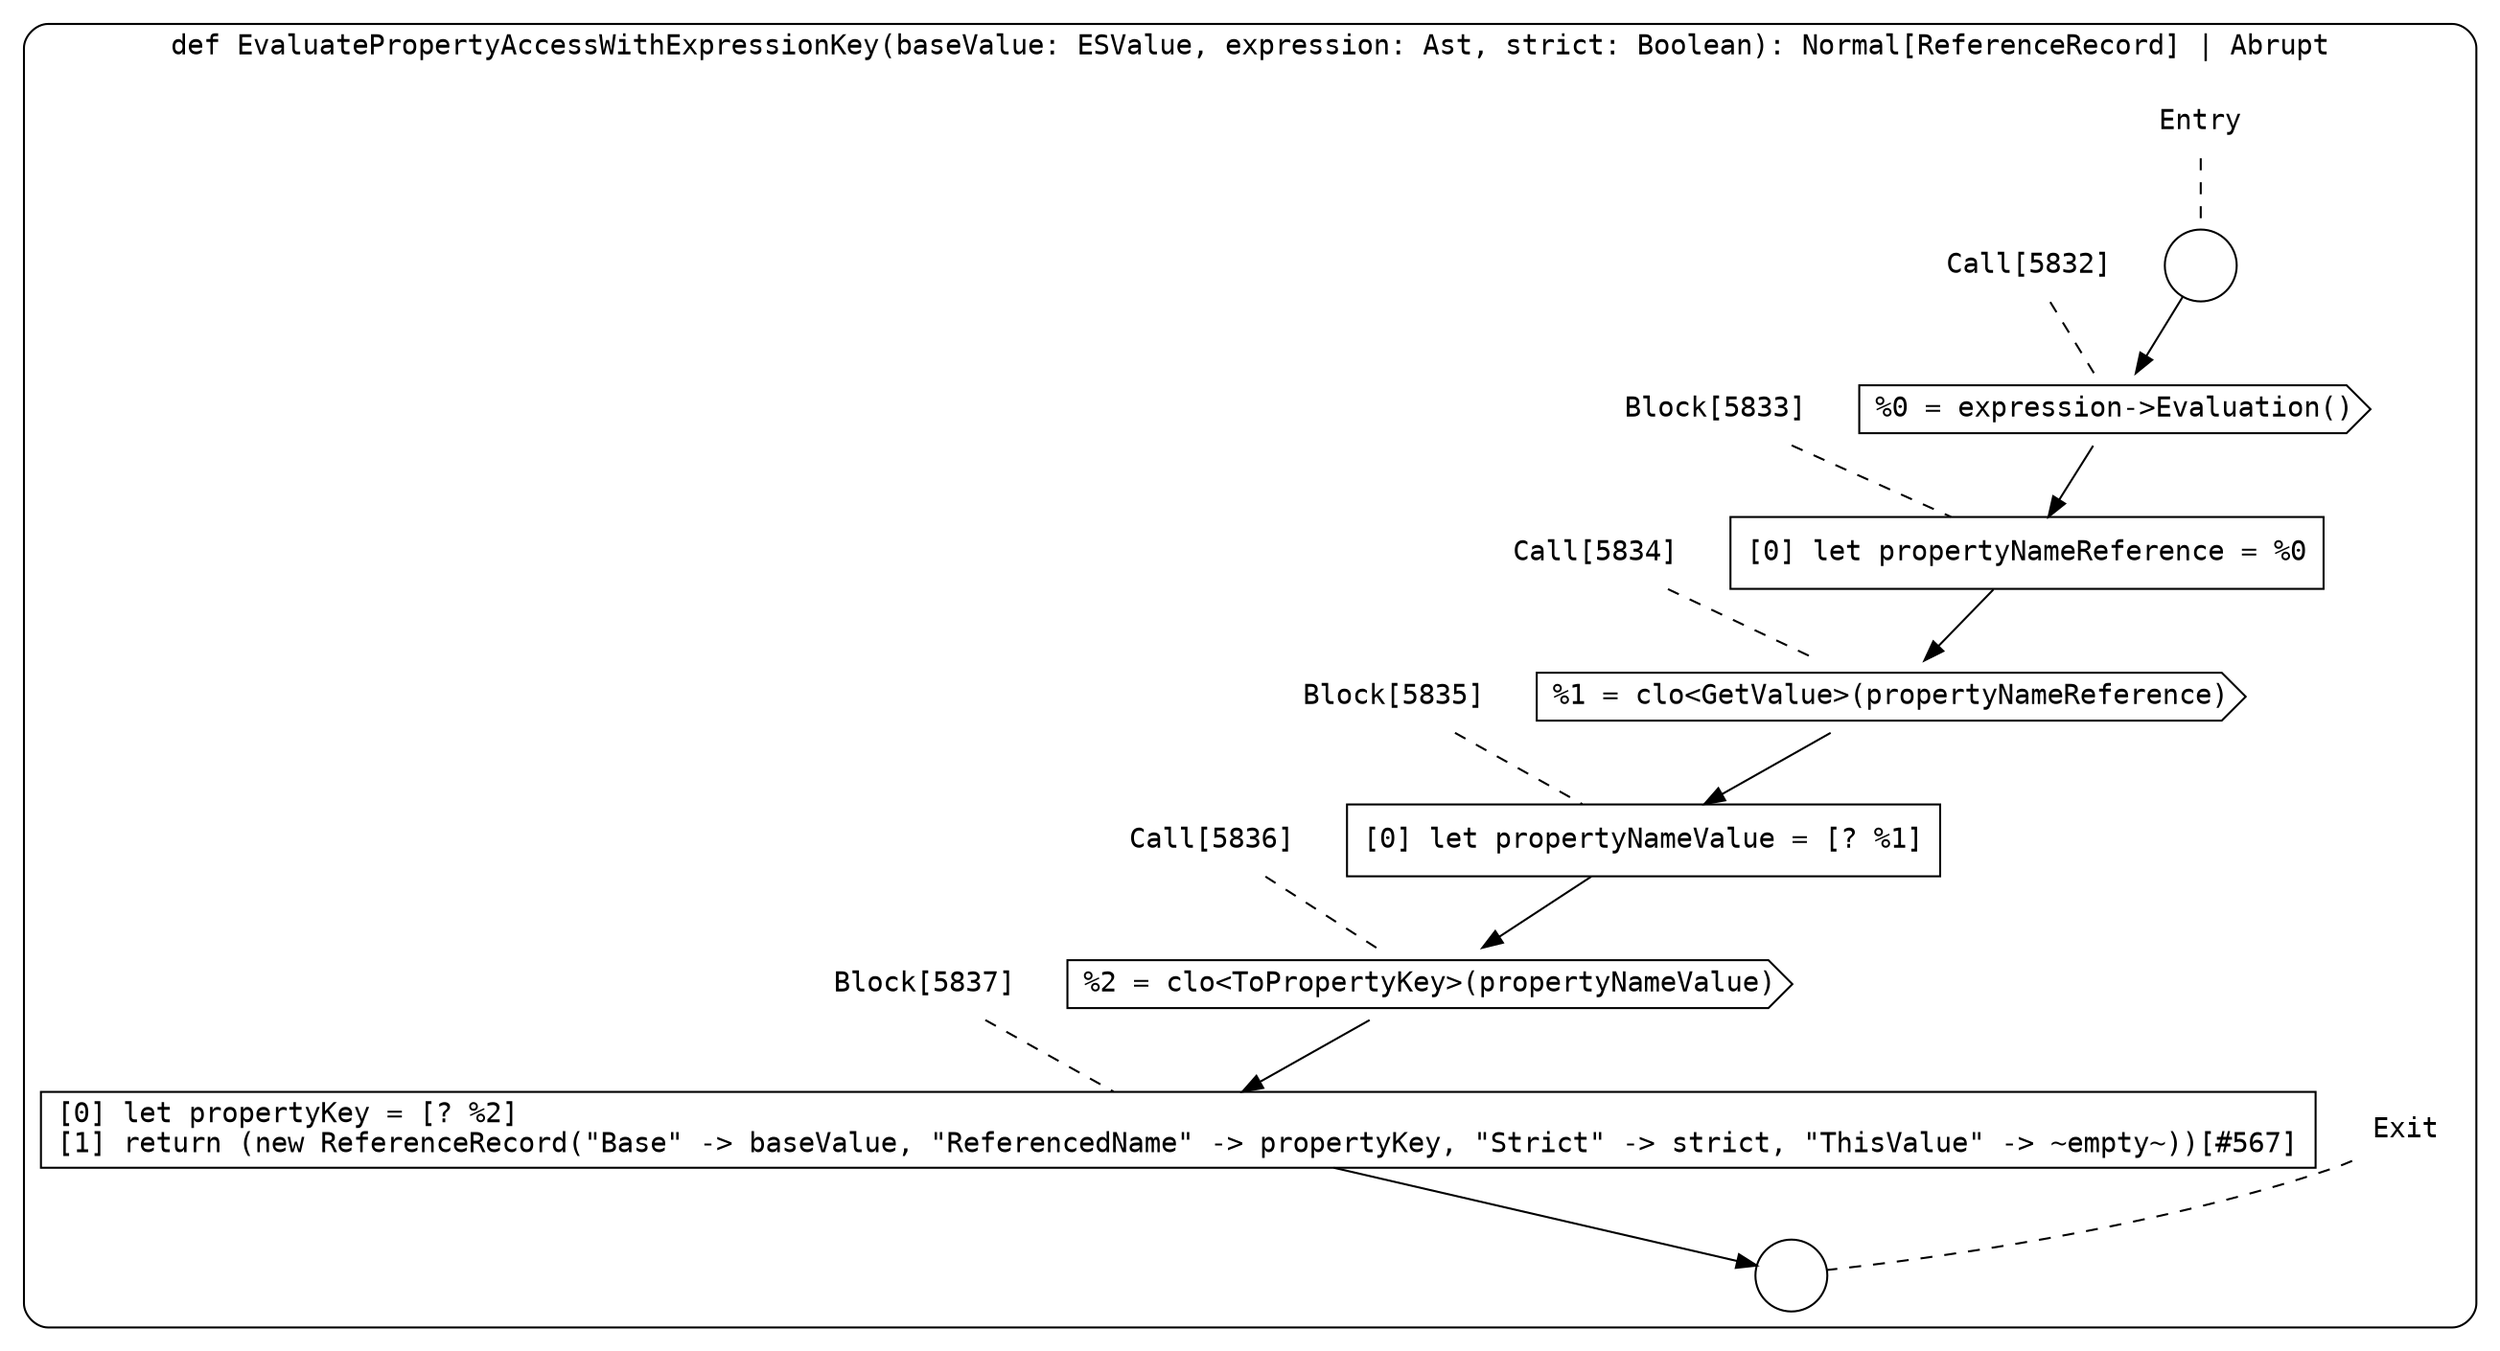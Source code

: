 digraph {
  graph [fontname = "Consolas"]
  node [fontname = "Consolas"]
  edge [fontname = "Consolas"]
  subgraph cluster1264 {
    label = "def EvaluatePropertyAccessWithExpressionKey(baseValue: ESValue, expression: Ast, strict: Boolean): Normal[ReferenceRecord] | Abrupt"
    style = rounded
    cluster1264_entry_name [shape=none, label=<<font color="black">Entry</font>>]
    cluster1264_entry_name -> cluster1264_entry [arrowhead=none, color="black", style=dashed]
    cluster1264_entry [shape=circle label=" " color="black" fillcolor="white" style=filled]
    cluster1264_entry -> node5832 [color="black"]
    cluster1264_exit_name [shape=none, label=<<font color="black">Exit</font>>]
    cluster1264_exit_name -> cluster1264_exit [arrowhead=none, color="black", style=dashed]
    cluster1264_exit [shape=circle label=" " color="black" fillcolor="white" style=filled]
    node5832_name [shape=none, label=<<font color="black">Call[5832]</font>>]
    node5832_name -> node5832 [arrowhead=none, color="black", style=dashed]
    node5832 [shape=cds, label=<<font color="black">%0 = expression-&gt;Evaluation()</font>> color="black" fillcolor="white", style=filled]
    node5832 -> node5833 [color="black"]
    node5833_name [shape=none, label=<<font color="black">Block[5833]</font>>]
    node5833_name -> node5833 [arrowhead=none, color="black", style=dashed]
    node5833 [shape=box, label=<<font color="black">[0] let propertyNameReference = %0<BR ALIGN="LEFT"/></font>> color="black" fillcolor="white", style=filled]
    node5833 -> node5834 [color="black"]
    node5834_name [shape=none, label=<<font color="black">Call[5834]</font>>]
    node5834_name -> node5834 [arrowhead=none, color="black", style=dashed]
    node5834 [shape=cds, label=<<font color="black">%1 = clo&lt;GetValue&gt;(propertyNameReference)</font>> color="black" fillcolor="white", style=filled]
    node5834 -> node5835 [color="black"]
    node5835_name [shape=none, label=<<font color="black">Block[5835]</font>>]
    node5835_name -> node5835 [arrowhead=none, color="black", style=dashed]
    node5835 [shape=box, label=<<font color="black">[0] let propertyNameValue = [? %1]<BR ALIGN="LEFT"/></font>> color="black" fillcolor="white", style=filled]
    node5835 -> node5836 [color="black"]
    node5836_name [shape=none, label=<<font color="black">Call[5836]</font>>]
    node5836_name -> node5836 [arrowhead=none, color="black", style=dashed]
    node5836 [shape=cds, label=<<font color="black">%2 = clo&lt;ToPropertyKey&gt;(propertyNameValue)</font>> color="black" fillcolor="white", style=filled]
    node5836 -> node5837 [color="black"]
    node5837_name [shape=none, label=<<font color="black">Block[5837]</font>>]
    node5837_name -> node5837 [arrowhead=none, color="black", style=dashed]
    node5837 [shape=box, label=<<font color="black">[0] let propertyKey = [? %2]<BR ALIGN="LEFT"/>[1] return (new ReferenceRecord(&quot;Base&quot; -&gt; baseValue, &quot;ReferencedName&quot; -&gt; propertyKey, &quot;Strict&quot; -&gt; strict, &quot;ThisValue&quot; -&gt; ~empty~))[#567]<BR ALIGN="LEFT"/></font>> color="black" fillcolor="white", style=filled]
    node5837 -> cluster1264_exit [color="black"]
  }
}